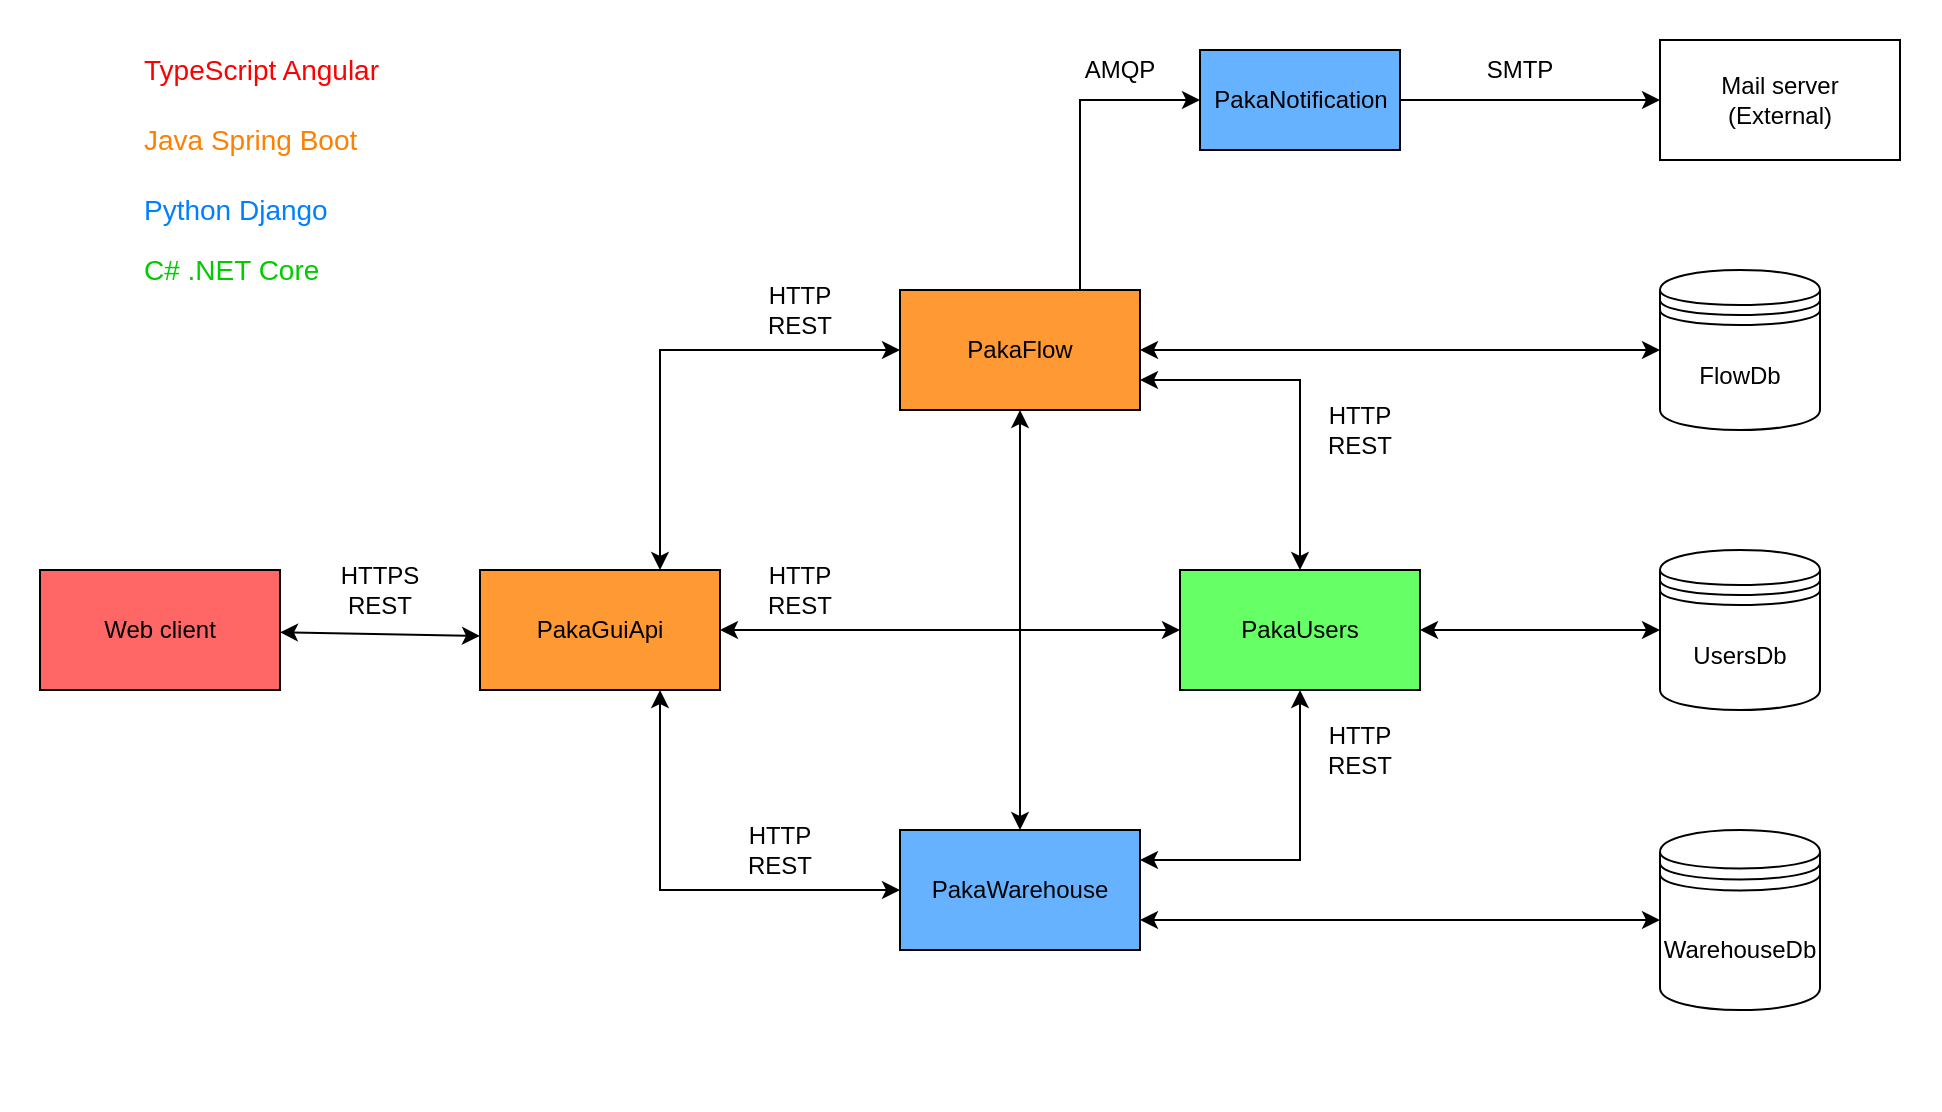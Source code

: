 <mxfile version="13.7.9" type="device"><diagram id="gqtOPYsELBxdNL2iDaWJ" name="Page-1"><mxGraphModel dx="1024" dy="592" grid="1" gridSize="10" guides="1" tooltips="1" connect="1" arrows="1" fold="1" page="1" pageScale="1" pageWidth="1200" pageHeight="1920" math="0" shadow="0"><root><mxCell id="0"/><mxCell id="1" parent="0"/><mxCell id="55HfdimLoqE4p7G4L6yq-12" value="" style="rounded=0;whiteSpace=wrap;html=1;strokeColor=none;" vertex="1" parent="1"><mxGeometry x="10" y="5" width="970" height="555" as="geometry"/></mxCell><mxCell id="sh6q72GG2CgHX5aokq2n-1" value="FlowDb" style="shape=datastore;whiteSpace=wrap;html=1;" parent="1" vertex="1"><mxGeometry x="840" y="140" width="80" height="80" as="geometry"/></mxCell><mxCell id="sh6q72GG2CgHX5aokq2n-2" value="UsersDb" style="shape=datastore;whiteSpace=wrap;html=1;" parent="1" vertex="1"><mxGeometry x="840" y="280" width="80" height="80" as="geometry"/></mxCell><mxCell id="sh6q72GG2CgHX5aokq2n-3" value="WarehouseDb" style="shape=datastore;whiteSpace=wrap;html=1;" parent="1" vertex="1"><mxGeometry x="840" y="420" width="80" height="90" as="geometry"/></mxCell><mxCell id="sh6q72GG2CgHX5aokq2n-10" style="edgeStyle=orthogonalEdgeStyle;rounded=0;orthogonalLoop=1;jettySize=auto;html=1;exitX=0.75;exitY=0;exitDx=0;exitDy=0;entryX=0;entryY=0.5;entryDx=0;entryDy=0;startArrow=classic;startFill=1;" parent="1" source="sh6q72GG2CgHX5aokq2n-4" target="sh6q72GG2CgHX5aokq2n-7" edge="1"><mxGeometry relative="1" as="geometry"/></mxCell><mxCell id="sh6q72GG2CgHX5aokq2n-11" style="edgeStyle=orthogonalEdgeStyle;rounded=0;orthogonalLoop=1;jettySize=auto;html=1;exitX=0.75;exitY=1;exitDx=0;exitDy=0;entryX=0;entryY=0.5;entryDx=0;entryDy=0;startArrow=classic;startFill=1;" parent="1" source="sh6q72GG2CgHX5aokq2n-4" target="sh6q72GG2CgHX5aokq2n-9" edge="1"><mxGeometry relative="1" as="geometry"/></mxCell><mxCell id="sh6q72GG2CgHX5aokq2n-12" style="edgeStyle=orthogonalEdgeStyle;rounded=0;orthogonalLoop=1;jettySize=auto;html=1;exitX=1;exitY=0.5;exitDx=0;exitDy=0;entryX=0;entryY=0.5;entryDx=0;entryDy=0;startArrow=classic;startFill=1;" parent="1" source="sh6q72GG2CgHX5aokq2n-4" target="sh6q72GG2CgHX5aokq2n-8" edge="1"><mxGeometry relative="1" as="geometry"/></mxCell><mxCell id="sh6q72GG2CgHX5aokq2n-4" value="PakaGuiApi" style="rounded=0;whiteSpace=wrap;html=1;fillColor=#FF9933;" parent="1" vertex="1"><mxGeometry x="250" y="290" width="120" height="60" as="geometry"/></mxCell><mxCell id="sh6q72GG2CgHX5aokq2n-5" value="Web client" style="rounded=0;whiteSpace=wrap;html=1;fillColor=#FF6666;" parent="1" vertex="1"><mxGeometry x="30" y="290" width="120" height="60" as="geometry"/></mxCell><mxCell id="sh6q72GG2CgHX5aokq2n-6" value="" style="endArrow=classic;startArrow=classic;html=1;" parent="1" source="sh6q72GG2CgHX5aokq2n-5" edge="1"><mxGeometry width="50" height="50" relative="1" as="geometry"><mxPoint x="500" y="390" as="sourcePoint"/><mxPoint x="250" y="323" as="targetPoint"/></mxGeometry></mxCell><mxCell id="sh6q72GG2CgHX5aokq2n-14" style="edgeStyle=orthogonalEdgeStyle;rounded=0;orthogonalLoop=1;jettySize=auto;html=1;exitX=1;exitY=0.75;exitDx=0;exitDy=0;entryX=0.5;entryY=0;entryDx=0;entryDy=0;startArrow=classic;startFill=1;" parent="1" source="sh6q72GG2CgHX5aokq2n-7" target="sh6q72GG2CgHX5aokq2n-8" edge="1"><mxGeometry relative="1" as="geometry"/></mxCell><mxCell id="sh6q72GG2CgHX5aokq2n-18" style="edgeStyle=orthogonalEdgeStyle;rounded=0;orthogonalLoop=1;jettySize=auto;html=1;exitX=1;exitY=0.5;exitDx=0;exitDy=0;entryX=0;entryY=0.5;entryDx=0;entryDy=0;startArrow=classic;startFill=1;" parent="1" source="sh6q72GG2CgHX5aokq2n-7" target="sh6q72GG2CgHX5aokq2n-1" edge="1"><mxGeometry relative="1" as="geometry"/></mxCell><mxCell id="sh6q72GG2CgHX5aokq2n-23" style="edgeStyle=orthogonalEdgeStyle;rounded=0;orthogonalLoop=1;jettySize=auto;html=1;exitX=0.75;exitY=0;exitDx=0;exitDy=0;entryX=0;entryY=0.5;entryDx=0;entryDy=0;startArrow=none;startFill=0;" parent="1" source="sh6q72GG2CgHX5aokq2n-7" target="sh6q72GG2CgHX5aokq2n-19" edge="1"><mxGeometry relative="1" as="geometry"/></mxCell><mxCell id="sh6q72GG2CgHX5aokq2n-7" value="PakaFlow" style="rounded=0;whiteSpace=wrap;html=1;fillColor=#FF9933;" parent="1" vertex="1"><mxGeometry x="460" y="150" width="120" height="60" as="geometry"/></mxCell><mxCell id="sh6q72GG2CgHX5aokq2n-16" style="edgeStyle=orthogonalEdgeStyle;rounded=0;orthogonalLoop=1;jettySize=auto;html=1;exitX=1;exitY=0.5;exitDx=0;exitDy=0;entryX=0;entryY=0.5;entryDx=0;entryDy=0;startArrow=classic;startFill=1;" parent="1" source="sh6q72GG2CgHX5aokq2n-8" target="sh6q72GG2CgHX5aokq2n-2" edge="1"><mxGeometry relative="1" as="geometry"/></mxCell><mxCell id="sh6q72GG2CgHX5aokq2n-8" value="PakaUsers" style="rounded=0;whiteSpace=wrap;html=1;fillColor=#66FF66;" parent="1" vertex="1"><mxGeometry x="600" y="290" width="120" height="60" as="geometry"/></mxCell><mxCell id="sh6q72GG2CgHX5aokq2n-15" style="edgeStyle=orthogonalEdgeStyle;rounded=0;orthogonalLoop=1;jettySize=auto;html=1;exitX=1;exitY=0.25;exitDx=0;exitDy=0;entryX=0.5;entryY=1;entryDx=0;entryDy=0;startArrow=classic;startFill=1;" parent="1" source="sh6q72GG2CgHX5aokq2n-9" target="sh6q72GG2CgHX5aokq2n-8" edge="1"><mxGeometry relative="1" as="geometry"/></mxCell><mxCell id="sh6q72GG2CgHX5aokq2n-17" style="edgeStyle=orthogonalEdgeStyle;rounded=0;orthogonalLoop=1;jettySize=auto;html=1;exitX=1;exitY=0.75;exitDx=0;exitDy=0;entryX=0;entryY=0.5;entryDx=0;entryDy=0;startArrow=classic;startFill=1;" parent="1" source="sh6q72GG2CgHX5aokq2n-9" target="sh6q72GG2CgHX5aokq2n-3" edge="1"><mxGeometry relative="1" as="geometry"/></mxCell><mxCell id="sh6q72GG2CgHX5aokq2n-9" value="PakaWarehouse" style="rounded=0;whiteSpace=wrap;html=1;fillColor=#66B2FF;" parent="1" vertex="1"><mxGeometry x="460" y="420" width="120" height="60" as="geometry"/></mxCell><mxCell id="sh6q72GG2CgHX5aokq2n-21" style="edgeStyle=orthogonalEdgeStyle;rounded=0;orthogonalLoop=1;jettySize=auto;html=1;entryX=0;entryY=0.5;entryDx=0;entryDy=0;startArrow=none;startFill=0;" parent="1" source="sh6q72GG2CgHX5aokq2n-19" target="sh6q72GG2CgHX5aokq2n-20" edge="1"><mxGeometry relative="1" as="geometry"/></mxCell><mxCell id="sh6q72GG2CgHX5aokq2n-19" value="PakaNotification" style="html=1;dashed=0;whitespace=wrap;fillColor=#66B2FF;" parent="1" vertex="1"><mxGeometry x="610" y="30" width="100" height="50" as="geometry"/></mxCell><mxCell id="sh6q72GG2CgHX5aokq2n-20" value="Mail server&lt;br&gt;(External)" style="rounded=0;whiteSpace=wrap;html=1;" parent="1" vertex="1"><mxGeometry x="840" y="25" width="120" height="60" as="geometry"/></mxCell><mxCell id="sh6q72GG2CgHX5aokq2n-24" value="&lt;font style=&quot;font-size: 14px&quot;&gt;TypeScript Angular&lt;/font&gt;" style="text;html=1;strokeColor=none;fillColor=none;align=left;verticalAlign=middle;whiteSpace=wrap;rounded=0;fontColor=#FF0000;" parent="1" vertex="1"><mxGeometry x="80" y="30" width="130" height="20" as="geometry"/></mxCell><mxCell id="sh6q72GG2CgHX5aokq2n-25" value="&lt;font style=&quot;font-size: 14px&quot;&gt;Java Spring Boot&lt;/font&gt;" style="text;html=1;strokeColor=none;fillColor=none;align=left;verticalAlign=middle;whiteSpace=wrap;rounded=0;fontColor=#FF8000;" parent="1" vertex="1"><mxGeometry x="80" y="65" width="120" height="20" as="geometry"/></mxCell><mxCell id="sh6q72GG2CgHX5aokq2n-26" value="&lt;font style=&quot;font-size: 14px&quot;&gt;Python Django&lt;/font&gt;" style="text;html=1;strokeColor=none;fillColor=none;align=left;verticalAlign=middle;whiteSpace=wrap;rounded=0;fontColor=#007FFF;" parent="1" vertex="1"><mxGeometry x="80" y="100" width="140" height="20" as="geometry"/></mxCell><mxCell id="sh6q72GG2CgHX5aokq2n-29" value="&lt;font style=&quot;font-size: 14px&quot;&gt;C# .NET Core&lt;/font&gt;" style="text;html=1;strokeColor=none;fillColor=none;align=left;verticalAlign=middle;whiteSpace=wrap;rounded=0;fontColor=#00CC00;" parent="1" vertex="1"><mxGeometry x="80" y="130" width="100" height="20" as="geometry"/></mxCell><mxCell id="55HfdimLoqE4p7G4L6yq-1" value="" style="endArrow=classic;startArrow=classic;html=1;entryX=0.5;entryY=1;entryDx=0;entryDy=0;exitX=0.5;exitY=0;exitDx=0;exitDy=0;" edge="1" parent="1" source="sh6q72GG2CgHX5aokq2n-9" target="sh6q72GG2CgHX5aokq2n-7"><mxGeometry width="50" height="50" relative="1" as="geometry"><mxPoint x="500" y="330" as="sourcePoint"/><mxPoint x="550" y="280" as="targetPoint"/></mxGeometry></mxCell><mxCell id="55HfdimLoqE4p7G4L6yq-2" value="HTTPS&lt;br&gt;REST" style="text;html=1;strokeColor=none;fillColor=none;align=center;verticalAlign=middle;whiteSpace=wrap;rounded=0;" vertex="1" parent="1"><mxGeometry x="180" y="290" width="40" height="20" as="geometry"/></mxCell><mxCell id="55HfdimLoqE4p7G4L6yq-5" value="HTTP&lt;br&gt;REST" style="text;html=1;strokeColor=none;fillColor=none;align=center;verticalAlign=middle;whiteSpace=wrap;rounded=0;" vertex="1" parent="1"><mxGeometry x="390" y="150" width="40" height="20" as="geometry"/></mxCell><mxCell id="55HfdimLoqE4p7G4L6yq-6" value="HTTP&lt;br&gt;REST" style="text;html=1;strokeColor=none;fillColor=none;align=center;verticalAlign=middle;whiteSpace=wrap;rounded=0;" vertex="1" parent="1"><mxGeometry x="380" y="420" width="40" height="20" as="geometry"/></mxCell><mxCell id="55HfdimLoqE4p7G4L6yq-7" value="HTTP&lt;br&gt;REST" style="text;html=1;strokeColor=none;fillColor=none;align=center;verticalAlign=middle;whiteSpace=wrap;rounded=0;" vertex="1" parent="1"><mxGeometry x="390" y="290" width="40" height="20" as="geometry"/></mxCell><mxCell id="55HfdimLoqE4p7G4L6yq-8" value="HTTP&lt;br&gt;REST" style="text;html=1;strokeColor=none;fillColor=none;align=center;verticalAlign=middle;whiteSpace=wrap;rounded=0;" vertex="1" parent="1"><mxGeometry x="670" y="210" width="40" height="20" as="geometry"/></mxCell><mxCell id="55HfdimLoqE4p7G4L6yq-9" value="HTTP&lt;br&gt;REST" style="text;html=1;strokeColor=none;fillColor=none;align=center;verticalAlign=middle;whiteSpace=wrap;rounded=0;" vertex="1" parent="1"><mxGeometry x="670" y="370" width="40" height="20" as="geometry"/></mxCell><mxCell id="55HfdimLoqE4p7G4L6yq-10" value="AMQP" style="text;html=1;strokeColor=none;fillColor=none;align=center;verticalAlign=middle;whiteSpace=wrap;rounded=0;" vertex="1" parent="1"><mxGeometry x="550" y="30" width="40" height="20" as="geometry"/></mxCell><mxCell id="55HfdimLoqE4p7G4L6yq-11" value="SMTP" style="text;html=1;strokeColor=none;fillColor=none;align=center;verticalAlign=middle;whiteSpace=wrap;rounded=0;" vertex="1" parent="1"><mxGeometry x="750" y="30" width="40" height="20" as="geometry"/></mxCell></root></mxGraphModel></diagram></mxfile>
